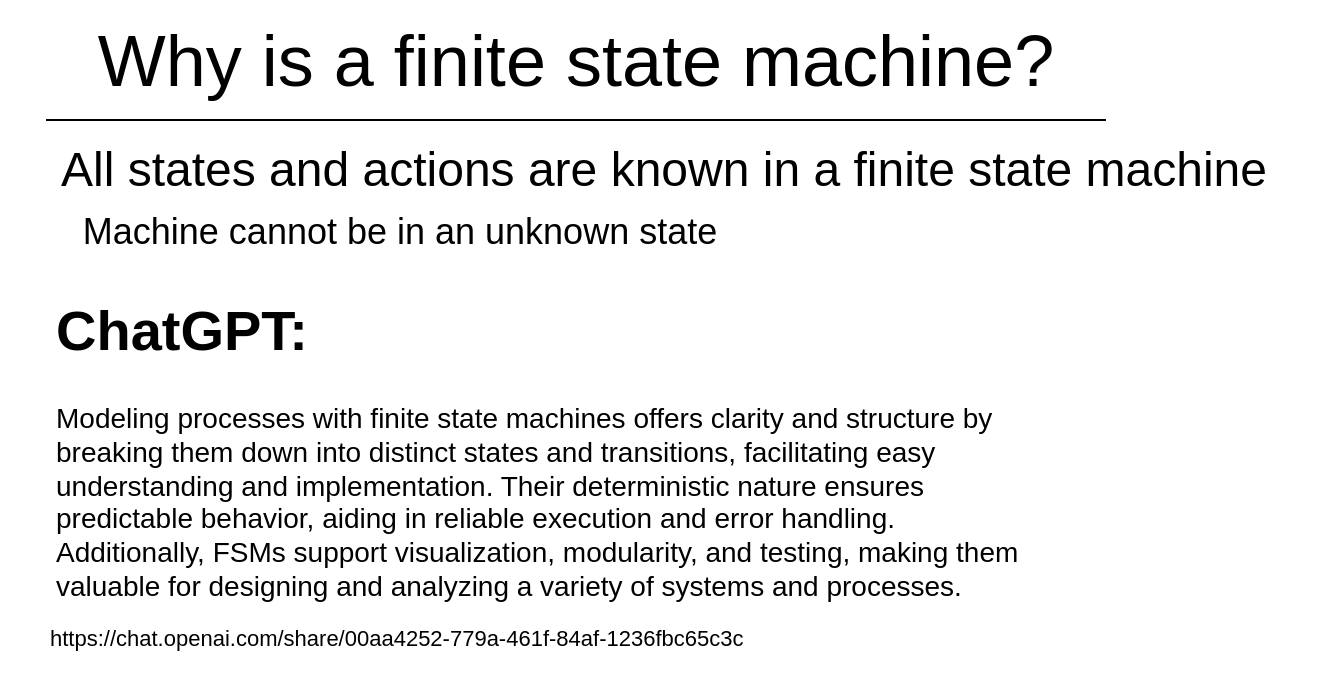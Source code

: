 <mxfile>
    <diagram id="0vgVF-1DzY3rstgfP206" name="Page-1">
        <mxGraphModel dx="822" dy="368" grid="1" gridSize="10" guides="1" tooltips="1" connect="1" arrows="1" fold="1" page="1" pageScale="1" pageWidth="850" pageHeight="1100" math="0" shadow="0">
            <root>
                <mxCell id="0"/>
                <mxCell id="1" parent="0"/>
                <mxCell id="2" value="&lt;span style=&quot;font-size: 36px;&quot;&gt;Why is a finite state machine?&lt;/span&gt;" style="text;html=1;strokeColor=none;fillColor=none;align=center;verticalAlign=middle;whiteSpace=wrap;rounded=0;" vertex="1" parent="1">
                    <mxGeometry x="180" width="530" height="60" as="geometry"/>
                </mxCell>
                <mxCell id="3" value="" style="endArrow=none;html=1;fontSize=36;exitX=0;exitY=1;exitDx=0;exitDy=0;entryX=1;entryY=1;entryDx=0;entryDy=0;" edge="1" parent="1" source="2" target="2">
                    <mxGeometry width="50" height="50" relative="1" as="geometry">
                        <mxPoint x="330" y="200" as="sourcePoint"/>
                        <mxPoint x="380" y="150" as="targetPoint"/>
                    </mxGeometry>
                </mxCell>
                <mxCell id="4" value="&lt;font style=&quot;font-size: 24px;&quot;&gt;All states and actions are known in a finite state machine&lt;/font&gt;" style="text;html=1;strokeColor=none;fillColor=none;align=center;verticalAlign=middle;whiteSpace=wrap;rounded=0;" vertex="1" parent="1">
                    <mxGeometry x="160" y="70" width="657.5" height="30" as="geometry"/>
                </mxCell>
                <mxCell id="5" value="&lt;font style=&quot;font-size: 18px;&quot;&gt;Machine cannot be in an unknown state&lt;/font&gt;" style="text;html=1;strokeColor=none;fillColor=none;align=center;verticalAlign=middle;whiteSpace=wrap;rounded=0;fontSize=18;" vertex="1" parent="1">
                    <mxGeometry x="157" y="101" width="400" height="30" as="geometry"/>
                </mxCell>
                <mxCell id="6" value="&lt;h1&gt;ChatGPT:&lt;/h1&gt;&lt;p&gt;Modeling processes with finite state machines offers clarity and structure by breaking them down into distinct states and transitions, facilitating easy understanding and implementation. Their deterministic nature ensures predictable behavior, aiding in reliable execution and error handling. Additionally, FSMs support visualization, modularity, and testing, making them valuable for designing and analyzing a variety of systems and processes.&lt;/p&gt;" style="text;html=1;strokeColor=none;fillColor=none;spacing=5;spacingTop=-20;whiteSpace=wrap;overflow=hidden;rounded=0;fontSize=14;" vertex="1" parent="1">
                    <mxGeometry x="180" y="140" width="500" height="200" as="geometry"/>
                </mxCell>
                <UserObject label="&lt;font style=&quot;font-size: 11px;&quot;&gt;https://chat.openai.com/share/00aa4252-779a-461f-84af-1236fbc65c3c&lt;/font&gt;" link="https://chat.openai.com/share/00aa4252-779a-461f-84af-1236fbc65c3c" id="7">
                    <mxCell style="text;whiteSpace=wrap;html=1;fontSize=18;" vertex="1" parent="1">
                        <mxGeometry x="180" y="300" width="350" height="30" as="geometry"/>
                    </mxCell>
                </UserObject>
            </root>
        </mxGraphModel>
    </diagram>
</mxfile>